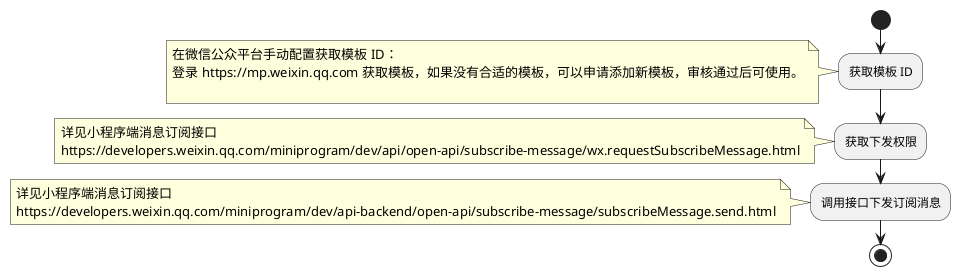 @startuml
start




:获取模板 ID;
    note left
        在微信公众平台手动配置获取模板 ID：
        登录 https://mp.weixin.qq.com 获取模板，如果没有合适的模板，可以申请添加新模板，审核通过后可使用。

    end note

:获取下发权限;
    note left
        详见小程序端消息订阅接口
        https://developers.weixin.qq.com/miniprogram/dev/api/open-api/subscribe-message/wx.requestSubscribeMessage.html
    end note

:调用接口下发订阅消息;
    note left
        详见小程序端消息订阅接口
        https://developers.weixin.qq.com/miniprogram/dev/api-backend/open-api/subscribe-message/subscribeMessage.send.html
    end note





stop
@enduml